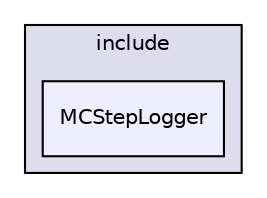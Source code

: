digraph "/home/travis/build/AliceO2Group/AliceO2/Utilities/MCStepLogger/include/MCStepLogger" {
  bgcolor=transparent;
  compound=true
  node [ fontsize="10", fontname="Helvetica"];
  edge [ labelfontsize="10", labelfontname="Helvetica"];
  subgraph clusterdir_adf3e7704c4cabadd511d1c5282c0faa {
    graph [ bgcolor="#ddddee", pencolor="black", label="include" fontname="Helvetica", fontsize="10", URL="dir_adf3e7704c4cabadd511d1c5282c0faa.html"]
  dir_062c4b24a5f29220e4fc1b1eb60a9c89 [shape=box, label="MCStepLogger", style="filled", fillcolor="#eeeeff", pencolor="black", URL="dir_062c4b24a5f29220e4fc1b1eb60a9c89.html"];
  }
}
